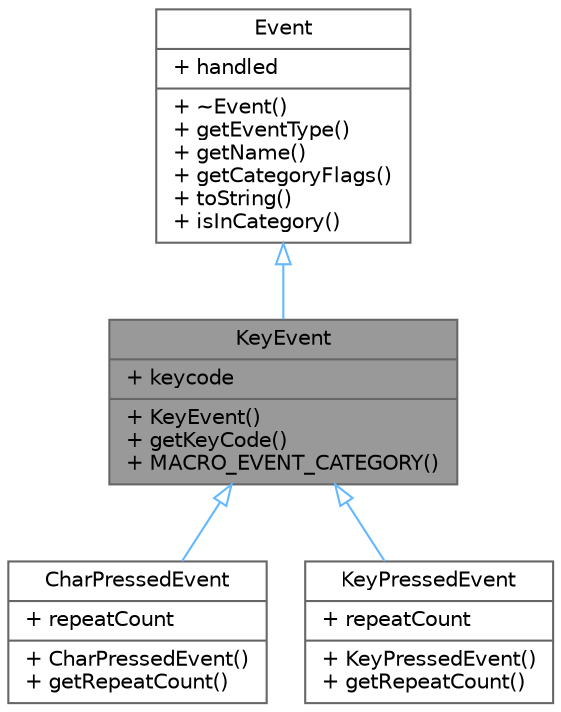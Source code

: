 digraph "KeyEvent"
{
 // LATEX_PDF_SIZE
  bgcolor="transparent";
  edge [fontname=Helvetica,fontsize=10,labelfontname=Helvetica,labelfontsize=10];
  node [fontname=Helvetica,fontsize=10,shape=box,height=0.2,width=0.4];
  Node1 [shape=record,label="{KeyEvent\n|+ keycode\l|+ KeyEvent()\l+ getKeyCode()\l+ MACRO_EVENT_CATEGORY()\l}",height=0.2,width=0.4,color="gray40", fillcolor="grey60", style="filled", fontcolor="black",tooltip=" "];
  Node2 -> Node1 [dir="back",color="steelblue1",style="solid",arrowtail="onormal"];
  Node2 [shape=record,label="{Event\n|+ handled\l|+ ~Event()\l+ getEventType()\l+ getName()\l+ getCategoryFlags()\l+ toString()\l+ isInCategory()\l}",height=0.2,width=0.4,color="gray40", fillcolor="white", style="filled",URL="$de/d6a/struct_event.html",tooltip=" "];
  Node1 -> Node3 [dir="back",color="steelblue1",style="solid",arrowtail="onormal"];
  Node3 [shape=record,label="{CharPressedEvent\n|+ repeatCount\l|+ CharPressedEvent()\l+ getRepeatCount()\l}",height=0.2,width=0.4,color="gray40", fillcolor="white", style="filled",URL="$dd/d5b/struct_char_pressed_event.html",tooltip=" "];
  Node1 -> Node4 [dir="back",color="steelblue1",style="solid",arrowtail="onormal"];
  Node4 [shape=record,label="{KeyPressedEvent\n|+ repeatCount\l|+ KeyPressedEvent()\l+ getRepeatCount()\l}",height=0.2,width=0.4,color="gray40", fillcolor="white", style="filled",URL="$d4/deb/struct_key_pressed_event.html",tooltip=" "];
}
